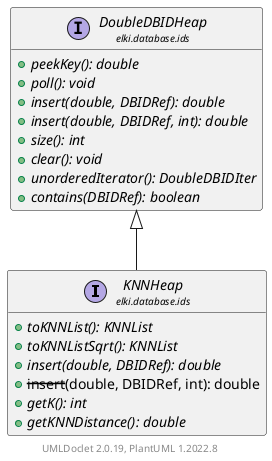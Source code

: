 @startuml
    remove .*\.(Instance|Par|Parameterizer|Factory)$
    set namespaceSeparator none
    hide empty fields
    hide empty methods

    interface "<size:14>KNNHeap\n<size:10>elki.database.ids" as elki.database.ids.KNNHeap [[KNNHeap.html]] {
        {abstract} +toKNNList(): KNNList
        {abstract} +toKNNListSqrt(): KNNList
        {abstract} +insert(double, DBIDRef): double
        +--insert--(double, DBIDRef, int): double
        {abstract} +getK(): int
        {abstract} +getKNNDistance(): double
    }

    interface "<size:14>DoubleDBIDHeap\n<size:10>elki.database.ids" as elki.database.ids.DoubleDBIDHeap [[DoubleDBIDHeap.html]] {
        {abstract} +peekKey(): double
        {abstract} +poll(): void
        {abstract} +insert(double, DBIDRef): double
        {abstract} +insert(double, DBIDRef, int): double
        {abstract} +size(): int
        {abstract} +clear(): void
        {abstract} +unorderedIterator(): DoubleDBIDIter
        {abstract} +contains(DBIDRef): boolean
    }

    elki.database.ids.DoubleDBIDHeap <|-- elki.database.ids.KNNHeap

    center footer UMLDoclet 2.0.19, PlantUML 1.2022.8
@enduml
